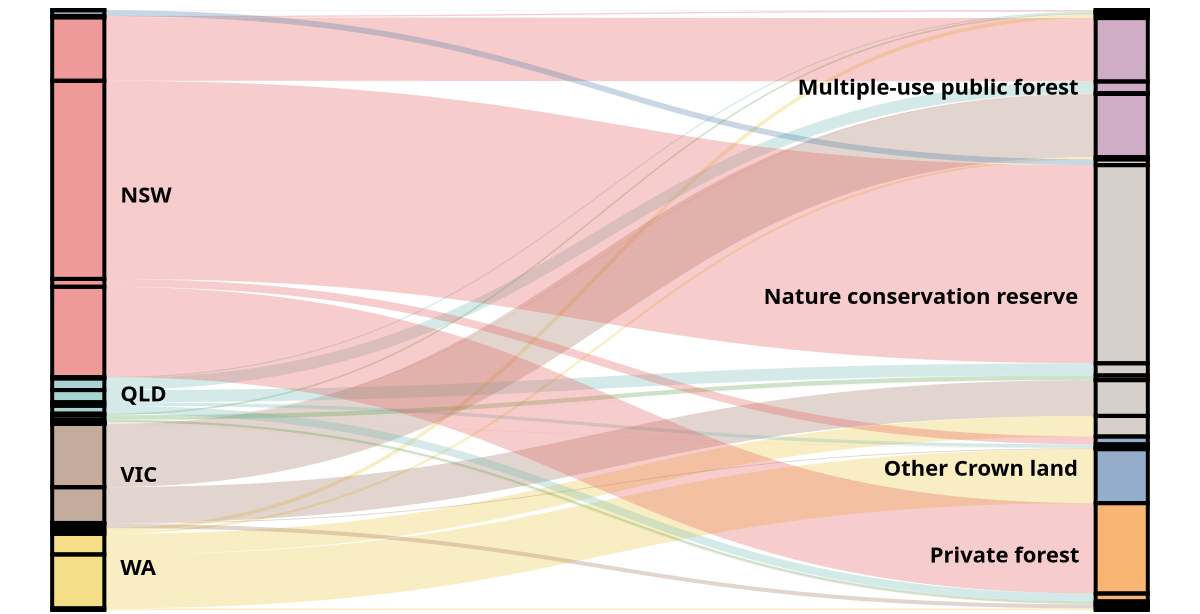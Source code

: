 {
    "$schema": "https://vega.github.io/schema/vega/v5.2.json",
    "height": 300,
    "width": 600,
    "data": [
      {
        "name": "rawData",
        "values": [
        {"key": {"states": "ACT", "forest_tenure": "Leasehold"}, "fire_area": 3},
        {"key": {"states": "NSW", "forest_tenure": "Leasehold"}, "fire_area": 19},
        {"key": {"states": "QLD", "forest_tenure": "Leasehold"}, "fire_area": 18},
        {"key": {"states": "SA", "forest_tenure": "Leasehold"}, "fire_area": 22},
        {"key": {"states": "WA", "forest_tenure": "Leasehold"}, "fire_area": 50},
        {"key": {"states": "NSW", "forest_tenure": "Multiple-use public forest"}, "fire_area": 880},
        {"key": {"states": "QLD", "forest_tenure": "Multiple-use public forest"}, "fire_area": 162},
        {"key": {"states": "TAS", "forest_tenure": "Multiple-use public forest"}, "fire_area": 10},
        {"key": {"states": "VIC", "forest_tenure": "Multiple-use public forest"}, "fire_area": 878},
        {"key": {"states": "WA", "forest_tenure": "Multiple-use public forest"}, "fire_area": 31},
        {"key": {"states": "ACT", "forest_tenure": "Nature conservation reserve"}, "fire_area": 80},
        {"key": {"states": "NSW", "forest_tenure": "Nature conservation reserve"}, "fire_area": 2750},
        {"key": {"states": "QLD", "forest_tenure": "Nature conservation reserve"}, "fire_area": 169},
        {"key": {"states": "SA", "forest_tenure": "Nature conservation reserve"}, "fire_area": 62},
        {"key": {"states": "TAS", "forest_tenure": "Nature conservation reserve"}, "fire_area": 3},
        {"key": {"states": "VIC", "forest_tenure": "Nature conservation reserve"}, "fire_area": 496},
        {"key": {"states": "WA", "forest_tenure": "Nature conservation reserve"}, "fire_area": 286},
        {"key": {"states": "NSW", "forest_tenure": "Other Crown land"}, "fire_area": 109},
        {"key": {"states": "QLD", "forest_tenure": "Other Crown land"}, "fire_area": 48},
        {"key": {"states": "TAS", "forest_tenure": "Other Crown land"}, "fire_area": 6},
        {"key": {"states": "VIC", "forest_tenure": "Other Crown land"}, "fire_area": 13},
        {"key": {"states": "WA", "forest_tenure": "Other Crown land"}, "fire_area": 749},
        {"key": {"states": "NSW", "forest_tenure": "Private forest"}, "fire_area": 1254},
        {"key": {"states": "QLD", "forest_tenure": "Private forest"}, "fire_area": 110},
        {"key": {"states": "SA", "forest_tenure": "Private forest"}, "fire_area": 33},
        {"key": {"states": "TAS", "forest_tenure": "Private forest"}, "fire_area": 7},
        {"key": {"states": "VIC", "forest_tenure": "Private forest"}, "fire_area": 57},
        {"key": {"states": "WA", "forest_tenure": "Private forest"}, "fire_area": 22}
      ],
        "transform": [
          {"type": "formula", "expr": "datum.key.states", "as": "states"},
          {"type": "formula", "expr": "datum.key.forest_tenure", "as": "forest_tenure"},
          {"type": "formula", "expr": "datum.fire_area", "as": "size"}
        ]
      },
      {
        "name": "nodes",
        "source": "rawData",
        "transform": [
          {
            "type": "filter",
            "expr": "!groupSelector || groupSelector.states == datum.states || groupSelector.forest_tenure == datum.forest_tenure"
          },
          {"type": "formula", "expr": "datum.states+datum.forest_tenure", "as": "key"},
          {"type": "fold", "fields": ["states", "forest_tenure"], "as": ["stack", "grpId"]},
          {
            "type": "formula",
            "expr": "datum.stack == 'states' ? datum.states+' '+datum.forest_tenure : datum.forest_tenure+' '+datum.states",
            "as": "sortField"
          },
          {
            "type": "stack",
            "groupby": ["stack"],
            "sort": {"field": "sortField", "order": "descending"},
            "field": "size"
          },
          {"type": "formula", "expr": "(datum.y0+datum.y1)/2", "as": "yc"}
        ]
      },
      {
        "name": "groups",
        "source": "nodes",
        "transform": [
          {
            "type": "aggregate",
            "groupby": ["stack", "grpId"],
            "fields": ["size"],
            "ops": ["sum"],
            "as": ["total"]
          },
          {
            "type": "stack",
            "groupby": ["stack"],
            "sort": {"field": "grpId", "order": "descending"},
            "field": "total"
          },
          {"type": "formula", "expr": "scale('y', datum.y0)", "as": "scaledY0"},
          {"type": "formula", "expr": "scale('y', datum.y1)", "as": "scaledY1"},
          {
            "type": "formula",
            "expr": "datum.stack == 'states'",
            "as": "rightLabel"
          },
          {
            "type": "formula",
            "expr": "datum.total/domain('y')[1]",
            "as": "percentage"
          }
        ]
      },
      {
        "name": "destinationNodes",
        "source": "nodes",
        "transform": [{"type": "filter", "expr": "datum.stack == 'forest_tenure'"}]
      },
      {
        "name": "edges",
        "source": "nodes",
        "transform": [
          {"type": "filter", "expr": "datum.stack == 'states'"},
          {
            "type": "lookup",
            "from": "destinationNodes",
            "key": "key",
            "fields": ["key"],
            "as": ["target"]
          },
          {
            "type": "linkpath",
            "orient": "horizontal",
            "shape": "diagonal",
            "sourceY": {"expr": "scale('y', datum.yc)"},
            "sourceX": {"expr": "scale('x', 'states') + bandwidth('x')"},
            "targetY": {"expr": "scale('y', datum.target.yc)"},
            "targetX": {"expr": "scale('x', 'forest_tenure')"}
          },
          {
            "type": "formula",
            "expr": "range('y')[0]-scale('y', datum.size)",
            "as": "strokeWidth"
          },
          {
            "type": "formula",
            "expr": "datum.size/domain('y')[1]",
            "as": "percentage"
          }
        ]
      }
    ],
    "scales": [
      {
        "name": "x",
        "type": "band",
        "range": "width",
        "domain": ["states", "forest_tenure"],
        "paddingOuter": 0.05,
        "paddingInner": 0.95
      },
      {
        "name": "y",
        "type": "linear",
        "range": "height",
        "domain": {"data": "nodes", "field": "y1"}
      },
      {
        "name": "color",
        "type": "ordinal",
        "range": "category",
        "domain": {"data": "nodes", "field": "grpId"}
      },
      {
        "name": "stackNames",
        "type": "ordinal",
        "range": ["Source", "Destination"],
        "domain": ["states", "forest_tenure"]
      }
    ],

    "marks": [
      {
        "type": "path",
        "name": "edgeMark",
        "from": {"data": "edges"},
        "clip": true,
        "encode": {
          "update": {
            "stroke": [
              {
                "test": "groupSelector && groupSelector.stack=='states'",
                "scale": "color",
                "field": "forest_tenure"
              },
              {"scale": "color", "field": "states"}
            ],
            "strokeWidth": {"field": "strokeWidth"},
            "path": {"field": "path"},
            "strokeOpacity": {
              "signal": "!groupSelector && (groupHover.states == datum.states || groupHover.forest_tenure == datum.forest_tenure) ? 0.9 : 0.3"
            },
            "zindex": {
              "signal": "!groupSelector && (groupHover.states == datum.states || groupHover.forest_tenure == datum.forest_tenure) ? 1 : 0"
            },
            "tooltip": {
              "signal": "datum.states + ' → ' + datum.forest_tenure + '    ' + format(datum.size, ',.0f') + '   (' + format(datum.percentage, '.1%') + ')'"
            }
          },
          "hover": {"strokeOpacity": {"value": 1}}
        }
      },
      {
        "type": "rect",
        "name": "groupMark",
        "from": {"data": "groups"},
        "encode": {
          "enter": {
            "fill": {"scale": "color", "field": "grpId"},
            "width": {"scale": "x", "band": 1}
          },
          "update": {
            "x": {"scale": "x", "field": "stack"},
            "y": {"field": "scaledY0"},
            "y2": {"field": "scaledY1"},
            "fillOpacity": {"value": 0.6},
            "tooltip": {
              "signal": "datum.grpId + '   ' + format(datum.total, ',.0f') + '   (' + format(datum.percentage, '.1%') + ')'"
            }
          },
          "hover": {"fillOpacity": {"value": 1}}
        }
      },
      {
        "type": "text",
        "from": {"data": "groups"},
        "interactive": false,
        "encode": {
          "update": {
            "x": {
              "signal": "scale('x', datum.stack) + (datum.rightLabel ? bandwidth('x') + 8 : -8)"
            },
            "yc": {"signal": "(datum.scaledY0 + datum.scaledY1)/2"},
            "align": {"signal": "datum.rightLabel ? 'left' : 'right'"},
            "baseline": {"value": "middle"},
            "fontWeight": {"value": "bold"},
            "text": {
              "signal": "abs(datum.scaledY0-datum.scaledY1) > 13 ? datum.grpId : ''"
            }
          }
        }
      },
      {
        "type": "group",
        "data": [
          {
            "name": "dataForShowAll",
            "values": [{}],
            "transform": [{"type": "filter", "expr": "groupSelector"}]
          }
        ],
        "encode": {
          "enter": {
            "xc": {"signal": "width/2"},
            "y": {"value": 30},
            "width": {"value": 80},
            "height": {"value": 30}
          }
        },
        "marks": [
          {
            "type": "group",
            "name": "groupReset",
            "from": {"data": "dataForShowAll"},
            "encode": {
              "enter": {
                "cornerRadius": {"value": 6},
                "fill": {"value": "#f5f5f5"},
                "stroke": {"value": "#c1c1c1"},
                "strokeWidth": {"value": 2},
                "height": {"field": {"group": "height"}},
                "width": {"field": {"group": "width"}}
              },
              "update": {"opacity": {"value": 1}},
              "hover": {"opacity": {"value": 0.7}}
            },
            "marks": [
              {
                "type": "text",
                "interactive": false,
                "encode": {
                  "enter": {
                    "xc": {"field": {"group": "width"}, "mult": 0.5},
                    "yc": {
                      "field": {"group": "height"},
                      "mult": 0.5,
                      "offset": 2
                    },
                    "align": {"value": "center"},
                    "baseline": {"value": "middle"},
                    "fontWeight": {"value": "bold"},
                    "text": {"value": "Show All"}
                  }
                }
              }
            ]
          }
        ]
      },
      {
        "type": "rect",
        "from": {"data": "nodes"},
        "encode": {
          "enter": {
            "stroke": {"value": "#000"},
            "strokeWidth": {"value": 2},
            "width": {"scale": "x", "band": 1},
            "x": {"scale": "x", "field": "stack"},
            "y": {"field": "y0", "scale": "y"},
            "y2": {"field": "y1", "scale": "y"}
          }
        }
      }
    ],
    "signals": [
      {
        "name": "groupHover",
        "value": {},
        "on": [
          {
            "events": "@groupMark:mouseover",
            "update": "{states:datum.stack=='states' && datum.grpId, forest_tenure:datum.stack=='forest_tenure' && datum.grpId}"
          },
          {"events": "mouseout", "update": "{}"}
        ]
      },
      {
        "name": "groupSelector",
        "value": false,
        "on": [
          {
            "events": "@groupMark:click!",
            "update": "{stack:datum.stack, states:datum.stack=='states' && datum.grpId, forest_tenure:datum.stack=='forest_tenure' && datum.grpId}"
          },
          {
            "events": [
              {"type": "click", "markname": "groupReset"},
              {"type": "dblclick"}
            ],
            "update": "false"
          }
        ]
      }
    ]
}

